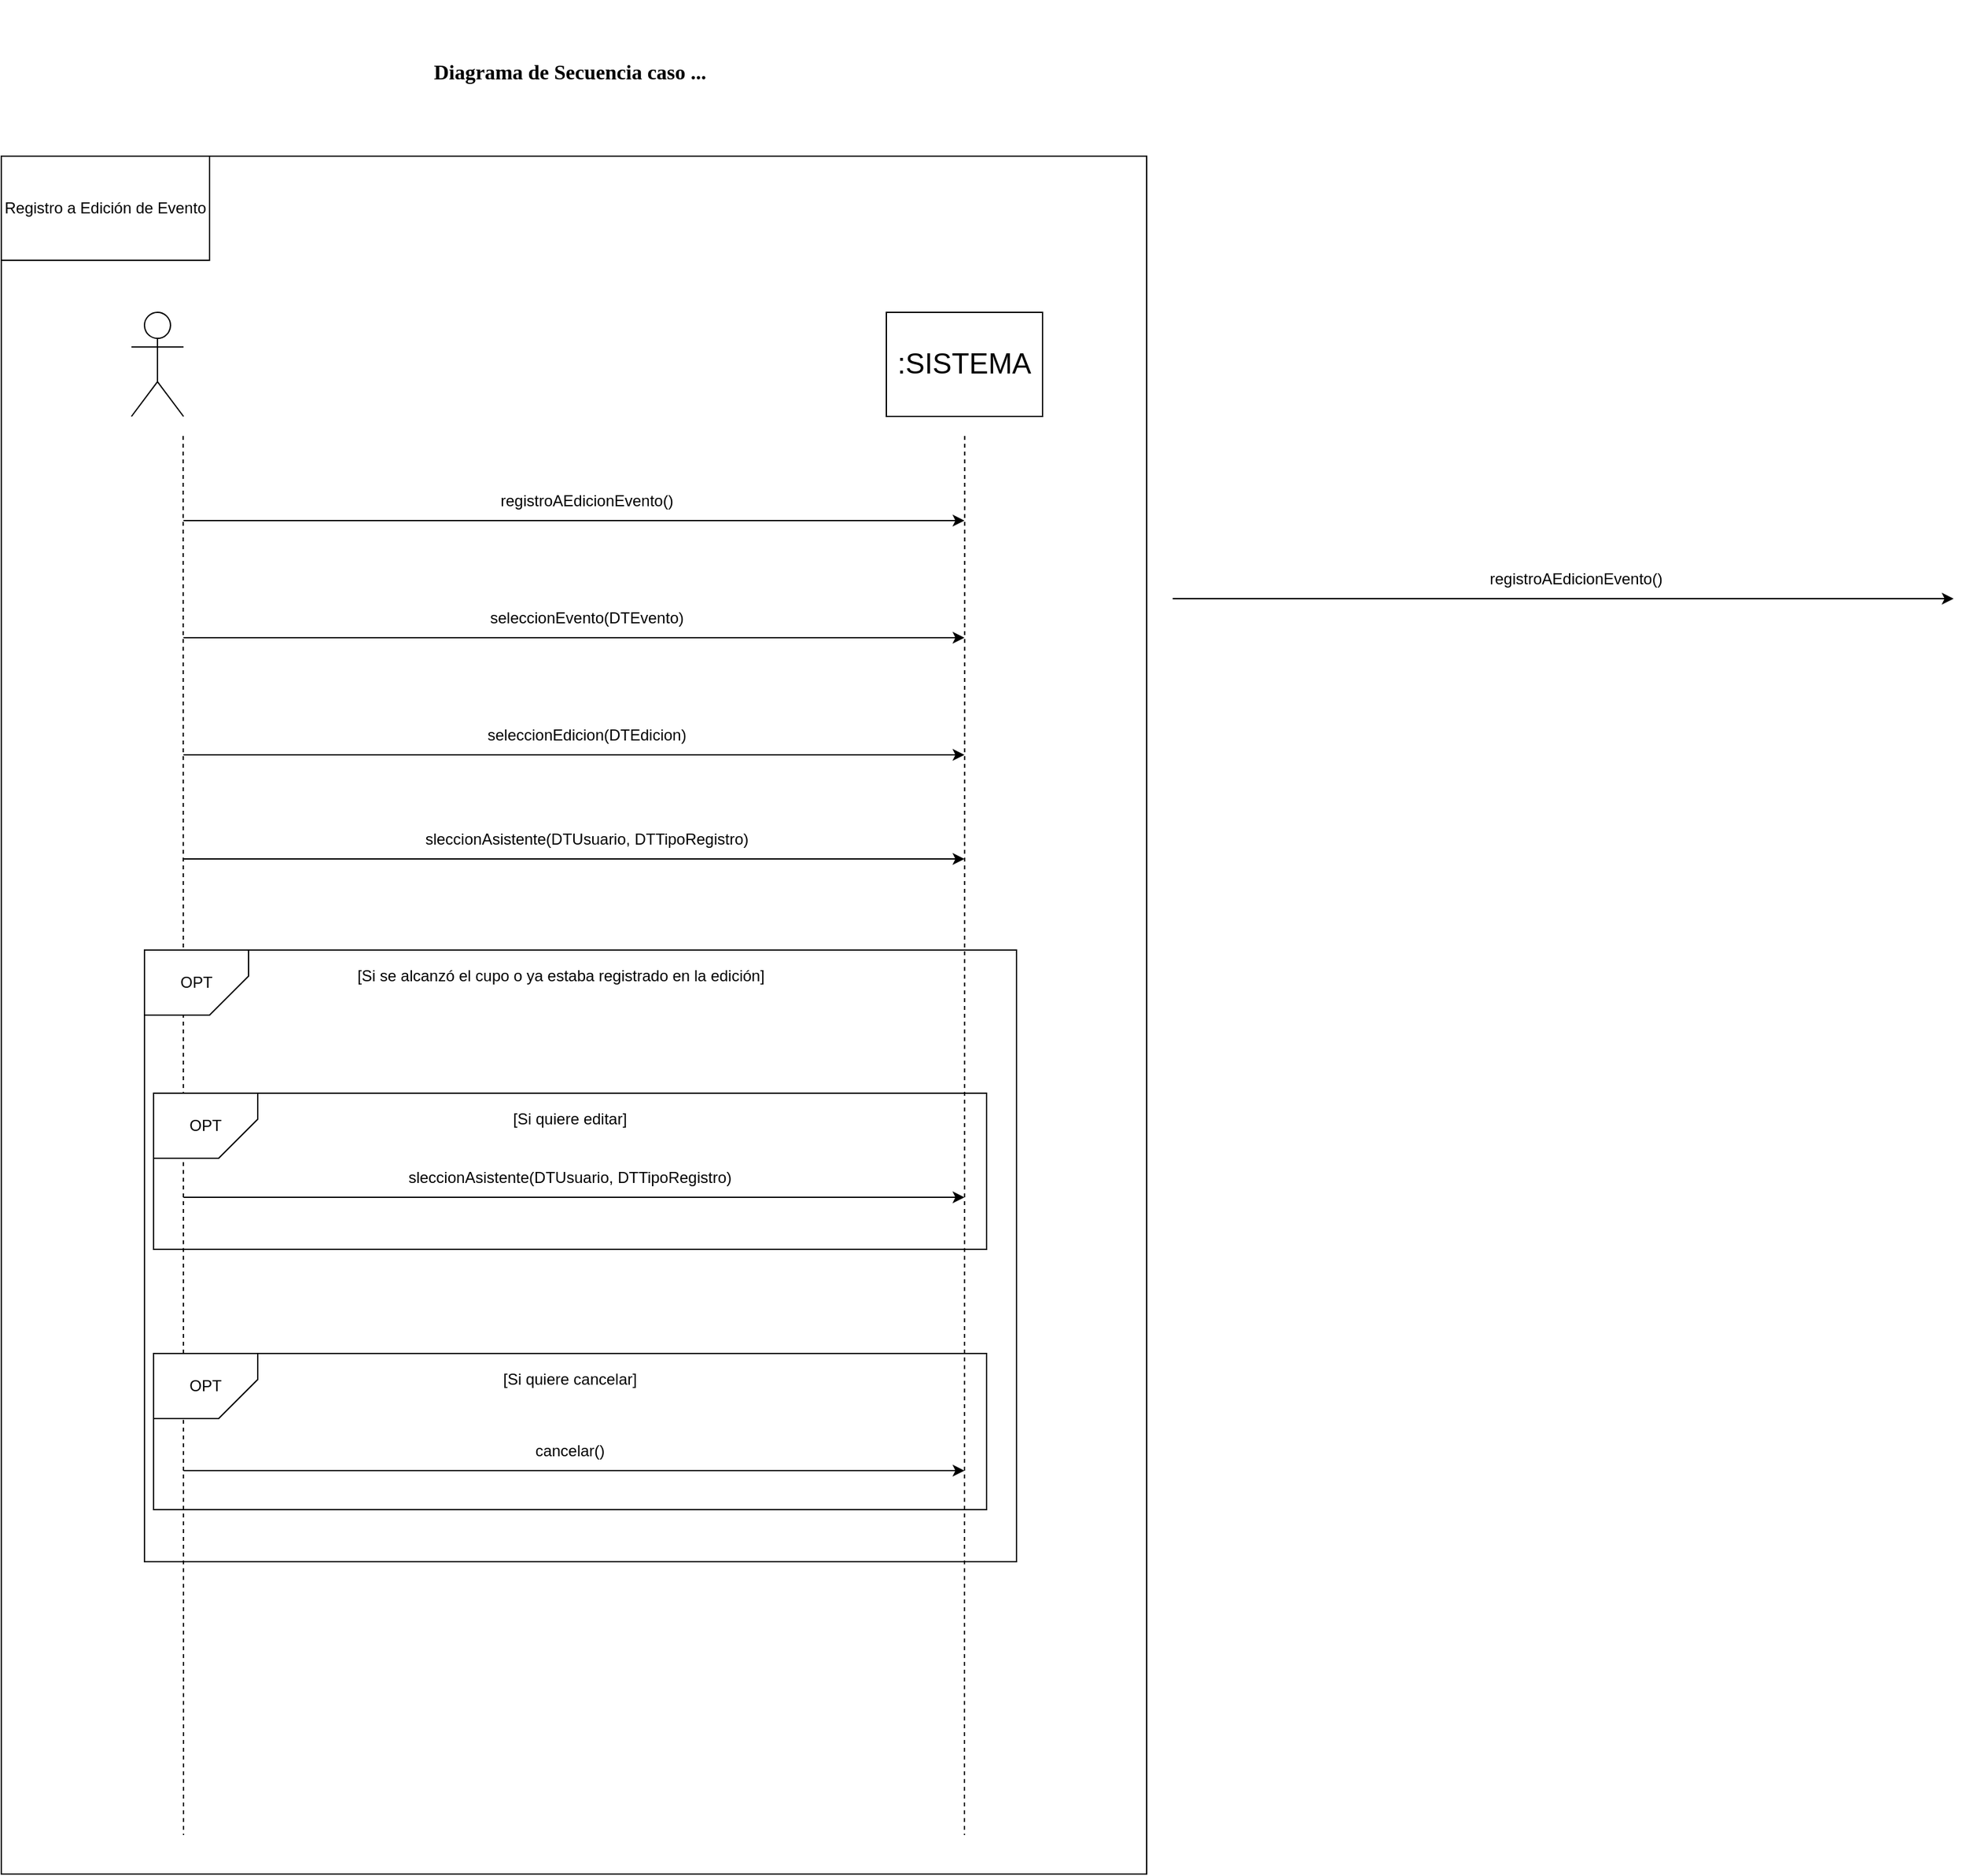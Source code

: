 <mxfile version="28.1.0">
  <diagram name="Page-1" id="SFngXKMeFKJR5RbvRdrw">
    <mxGraphModel dx="768" dy="458" grid="1" gridSize="10" guides="1" tooltips="1" connect="1" arrows="1" fold="1" page="1" pageScale="1" pageWidth="850" pageHeight="1100" math="0" shadow="0">
      <root>
        <mxCell id="0" />
        <mxCell id="1" parent="0" />
        <mxCell id="XvD1D9-V97MnuDnXe-HW-22" value="" style="rounded=0;whiteSpace=wrap;html=1;fillColor=none;movable=1;resizable=1;rotatable=1;deletable=1;editable=1;locked=0;connectable=1;" vertex="1" parent="1">
          <mxGeometry x="340" y="230" width="880" height="1320" as="geometry" />
        </mxCell>
        <mxCell id="XvD1D9-V97MnuDnXe-HW-1" value="&lt;font face=&quot;Times New Roman&quot;&gt;&lt;span style=&quot;font-size: 16px;&quot;&gt;&lt;b&gt;Diagrama de Secuencia caso ...&lt;/b&gt;&lt;/span&gt;&lt;/font&gt;" style="text;html=1;align=center;verticalAlign=middle;whiteSpace=wrap;rounded=0;" vertex="1" parent="1">
          <mxGeometry x="547" y="110" width="460" height="110" as="geometry" />
        </mxCell>
        <mxCell id="XvD1D9-V97MnuDnXe-HW-2" value="Registro a Edición de Evento" style="rounded=0;whiteSpace=wrap;html=1;" vertex="1" parent="1">
          <mxGeometry x="340" y="230" width="160" height="80" as="geometry" />
        </mxCell>
        <mxCell id="XvD1D9-V97MnuDnXe-HW-3" value="" style="shape=umlActor;verticalLabelPosition=bottom;verticalAlign=top;html=1;outlineConnect=0;" vertex="1" parent="1">
          <mxGeometry x="440" y="350" width="40" height="80" as="geometry" />
        </mxCell>
        <mxCell id="XvD1D9-V97MnuDnXe-HW-4" value="&lt;font style=&quot;font-size: 22px;&quot;&gt;:SISTEMA&lt;/font&gt;" style="rounded=0;whiteSpace=wrap;html=1;" vertex="1" parent="1">
          <mxGeometry x="1020" y="350" width="120" height="80" as="geometry" />
        </mxCell>
        <mxCell id="XvD1D9-V97MnuDnXe-HW-5" value="" style="endArrow=classic;html=1;rounded=0;" edge="1" parent="1">
          <mxGeometry width="50" height="50" relative="1" as="geometry">
            <mxPoint x="480" y="510" as="sourcePoint" />
            <mxPoint x="1080" y="510" as="targetPoint" />
          </mxGeometry>
        </mxCell>
        <mxCell id="XvD1D9-V97MnuDnXe-HW-6" value="registroAEdicionEvento()" style="text;html=1;align=center;verticalAlign=middle;whiteSpace=wrap;rounded=0;" vertex="1" parent="1">
          <mxGeometry x="550" y="480" width="480" height="30" as="geometry" />
        </mxCell>
        <mxCell id="XvD1D9-V97MnuDnXe-HW-7" value="" style="endArrow=none;dashed=1;html=1;rounded=0;" edge="1" parent="1">
          <mxGeometry width="50" height="50" relative="1" as="geometry">
            <mxPoint x="479.72" y="445" as="sourcePoint" />
            <mxPoint x="480" y="1520" as="targetPoint" />
          </mxGeometry>
        </mxCell>
        <mxCell id="XvD1D9-V97MnuDnXe-HW-8" value="" style="endArrow=none;dashed=1;html=1;rounded=0;" edge="1" parent="1">
          <mxGeometry width="50" height="50" relative="1" as="geometry">
            <mxPoint x="1080.2" y="445" as="sourcePoint" />
            <mxPoint x="1080" y="1520" as="targetPoint" />
          </mxGeometry>
        </mxCell>
        <mxCell id="XvD1D9-V97MnuDnXe-HW-45" value="" style="rounded=0;whiteSpace=wrap;html=1;fillColor=none;" vertex="1" parent="1">
          <mxGeometry x="450" y="840" width="670" height="470" as="geometry" />
        </mxCell>
        <mxCell id="XvD1D9-V97MnuDnXe-HW-46" value="[Si se alcanzó el cupo o ya estaba registrado en la edición]" style="text;html=1;align=center;verticalAlign=middle;whiteSpace=wrap;rounded=0;" vertex="1" parent="1">
          <mxGeometry x="530" y="840" width="480" height="40" as="geometry" />
        </mxCell>
        <mxCell id="XvD1D9-V97MnuDnXe-HW-48" value="OPT" style="shape=card;whiteSpace=wrap;html=1;flipV=1;flipH=1;" vertex="1" parent="1">
          <mxGeometry x="450" y="840" width="80" height="50" as="geometry" />
        </mxCell>
        <mxCell id="XvD1D9-V97MnuDnXe-HW-53" value="" style="endArrow=classic;html=1;rounded=0;" edge="1" parent="1">
          <mxGeometry width="50" height="50" relative="1" as="geometry">
            <mxPoint x="1240" y="570" as="sourcePoint" />
            <mxPoint x="1840" y="570" as="targetPoint" />
          </mxGeometry>
        </mxCell>
        <mxCell id="XvD1D9-V97MnuDnXe-HW-54" value="registroAEdicionEvento()" style="text;html=1;align=center;verticalAlign=middle;whiteSpace=wrap;rounded=0;" vertex="1" parent="1">
          <mxGeometry x="1310" y="540" width="480" height="30" as="geometry" />
        </mxCell>
        <mxCell id="XvD1D9-V97MnuDnXe-HW-55" value="" style="endArrow=classic;html=1;rounded=0;" edge="1" parent="1">
          <mxGeometry width="50" height="50" relative="1" as="geometry">
            <mxPoint x="480" y="600" as="sourcePoint" />
            <mxPoint x="1080" y="600" as="targetPoint" />
          </mxGeometry>
        </mxCell>
        <mxCell id="XvD1D9-V97MnuDnXe-HW-56" value="seleccionEvento(DTEvento)" style="text;html=1;align=center;verticalAlign=middle;whiteSpace=wrap;rounded=0;" vertex="1" parent="1">
          <mxGeometry x="550" y="570" width="480" height="30" as="geometry" />
        </mxCell>
        <mxCell id="XvD1D9-V97MnuDnXe-HW-57" value="" style="endArrow=classic;html=1;rounded=0;" edge="1" parent="1">
          <mxGeometry width="50" height="50" relative="1" as="geometry">
            <mxPoint x="480" y="690" as="sourcePoint" />
            <mxPoint x="1080" y="690" as="targetPoint" />
          </mxGeometry>
        </mxCell>
        <mxCell id="XvD1D9-V97MnuDnXe-HW-58" value="seleccionEdicion(DTEdicion)" style="text;html=1;align=center;verticalAlign=middle;whiteSpace=wrap;rounded=0;" vertex="1" parent="1">
          <mxGeometry x="550" y="660" width="480" height="30" as="geometry" />
        </mxCell>
        <mxCell id="XvD1D9-V97MnuDnXe-HW-59" value="" style="endArrow=classic;html=1;rounded=0;" edge="1" parent="1">
          <mxGeometry width="50" height="50" relative="1" as="geometry">
            <mxPoint x="480" y="770" as="sourcePoint" />
            <mxPoint x="1080" y="770" as="targetPoint" />
          </mxGeometry>
        </mxCell>
        <mxCell id="XvD1D9-V97MnuDnXe-HW-60" value="sleccionAsistente(DTUsuario, DTTipoRegistro)" style="text;html=1;align=center;verticalAlign=middle;whiteSpace=wrap;rounded=0;" vertex="1" parent="1">
          <mxGeometry x="550" y="740" width="480" height="30" as="geometry" />
        </mxCell>
        <mxCell id="XvD1D9-V97MnuDnXe-HW-62" value="" style="rounded=0;whiteSpace=wrap;html=1;fillColor=none;" vertex="1" parent="1">
          <mxGeometry x="457" y="950" width="640" height="120" as="geometry" />
        </mxCell>
        <mxCell id="XvD1D9-V97MnuDnXe-HW-63" value="[Si quiere editar]" style="text;html=1;align=center;verticalAlign=middle;whiteSpace=wrap;rounded=0;" vertex="1" parent="1">
          <mxGeometry x="537" y="950" width="480" height="40" as="geometry" />
        </mxCell>
        <mxCell id="XvD1D9-V97MnuDnXe-HW-64" value="sleccionAsistente(DTUsuario, DTTipoRegistro)" style="text;html=1;align=center;verticalAlign=middle;whiteSpace=wrap;rounded=0;" vertex="1" parent="1">
          <mxGeometry x="537" y="1000" width="480" height="30" as="geometry" />
        </mxCell>
        <mxCell id="XvD1D9-V97MnuDnXe-HW-65" value="OPT" style="shape=card;whiteSpace=wrap;html=1;flipV=1;flipH=1;" vertex="1" parent="1">
          <mxGeometry x="457" y="950" width="80" height="50" as="geometry" />
        </mxCell>
        <mxCell id="XvD1D9-V97MnuDnXe-HW-66" value="" style="rounded=0;whiteSpace=wrap;html=1;fillColor=none;" vertex="1" parent="1">
          <mxGeometry x="457" y="1150" width="640" height="120" as="geometry" />
        </mxCell>
        <mxCell id="XvD1D9-V97MnuDnXe-HW-67" value="[Si quiere cancelar]" style="text;html=1;align=center;verticalAlign=middle;whiteSpace=wrap;rounded=0;" vertex="1" parent="1">
          <mxGeometry x="537" y="1150" width="480" height="40" as="geometry" />
        </mxCell>
        <mxCell id="XvD1D9-V97MnuDnXe-HW-68" value="cancelar()" style="text;html=1;align=center;verticalAlign=middle;whiteSpace=wrap;rounded=0;" vertex="1" parent="1">
          <mxGeometry x="537" y="1210" width="480" height="30" as="geometry" />
        </mxCell>
        <mxCell id="XvD1D9-V97MnuDnXe-HW-69" value="OPT" style="shape=card;whiteSpace=wrap;html=1;flipV=1;flipH=1;" vertex="1" parent="1">
          <mxGeometry x="457" y="1150" width="80" height="50" as="geometry" />
        </mxCell>
        <mxCell id="XvD1D9-V97MnuDnXe-HW-71" value="" style="endArrow=classic;html=1;rounded=0;" edge="1" parent="1">
          <mxGeometry width="50" height="50" relative="1" as="geometry">
            <mxPoint x="480" y="1030" as="sourcePoint" />
            <mxPoint x="1080" y="1030" as="targetPoint" />
          </mxGeometry>
        </mxCell>
        <mxCell id="XvD1D9-V97MnuDnXe-HW-73" value="" style="endArrow=classic;html=1;rounded=0;" edge="1" parent="1">
          <mxGeometry width="50" height="50" relative="1" as="geometry">
            <mxPoint x="480" y="1240" as="sourcePoint" />
            <mxPoint x="1080" y="1240" as="targetPoint" />
          </mxGeometry>
        </mxCell>
      </root>
    </mxGraphModel>
  </diagram>
</mxfile>
